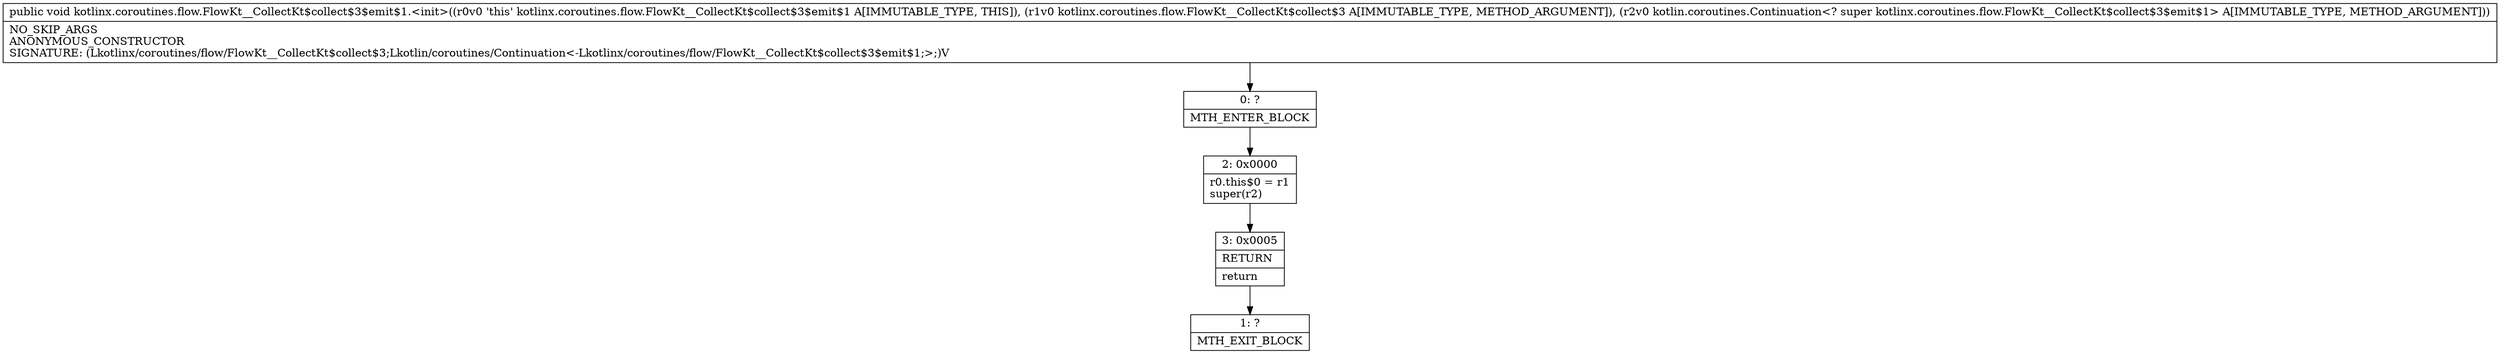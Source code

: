digraph "CFG forkotlinx.coroutines.flow.FlowKt__CollectKt$collect$3$emit$1.\<init\>(Lkotlinx\/coroutines\/flow\/FlowKt__CollectKt$collect$3;Lkotlin\/coroutines\/Continuation;)V" {
Node_0 [shape=record,label="{0\:\ ?|MTH_ENTER_BLOCK\l}"];
Node_2 [shape=record,label="{2\:\ 0x0000|r0.this$0 = r1\lsuper(r2)\l}"];
Node_3 [shape=record,label="{3\:\ 0x0005|RETURN\l|return\l}"];
Node_1 [shape=record,label="{1\:\ ?|MTH_EXIT_BLOCK\l}"];
MethodNode[shape=record,label="{public void kotlinx.coroutines.flow.FlowKt__CollectKt$collect$3$emit$1.\<init\>((r0v0 'this' kotlinx.coroutines.flow.FlowKt__CollectKt$collect$3$emit$1 A[IMMUTABLE_TYPE, THIS]), (r1v0 kotlinx.coroutines.flow.FlowKt__CollectKt$collect$3 A[IMMUTABLE_TYPE, METHOD_ARGUMENT]), (r2v0 kotlin.coroutines.Continuation\<? super kotlinx.coroutines.flow.FlowKt__CollectKt$collect$3$emit$1\> A[IMMUTABLE_TYPE, METHOD_ARGUMENT]))  | NO_SKIP_ARGS\lANONYMOUS_CONSTRUCTOR\lSIGNATURE: (Lkotlinx\/coroutines\/flow\/FlowKt__CollectKt$collect$3;Lkotlin\/coroutines\/Continuation\<\-Lkotlinx\/coroutines\/flow\/FlowKt__CollectKt$collect$3$emit$1;\>;)V\l}"];
MethodNode -> Node_0;Node_0 -> Node_2;
Node_2 -> Node_3;
Node_3 -> Node_1;
}

